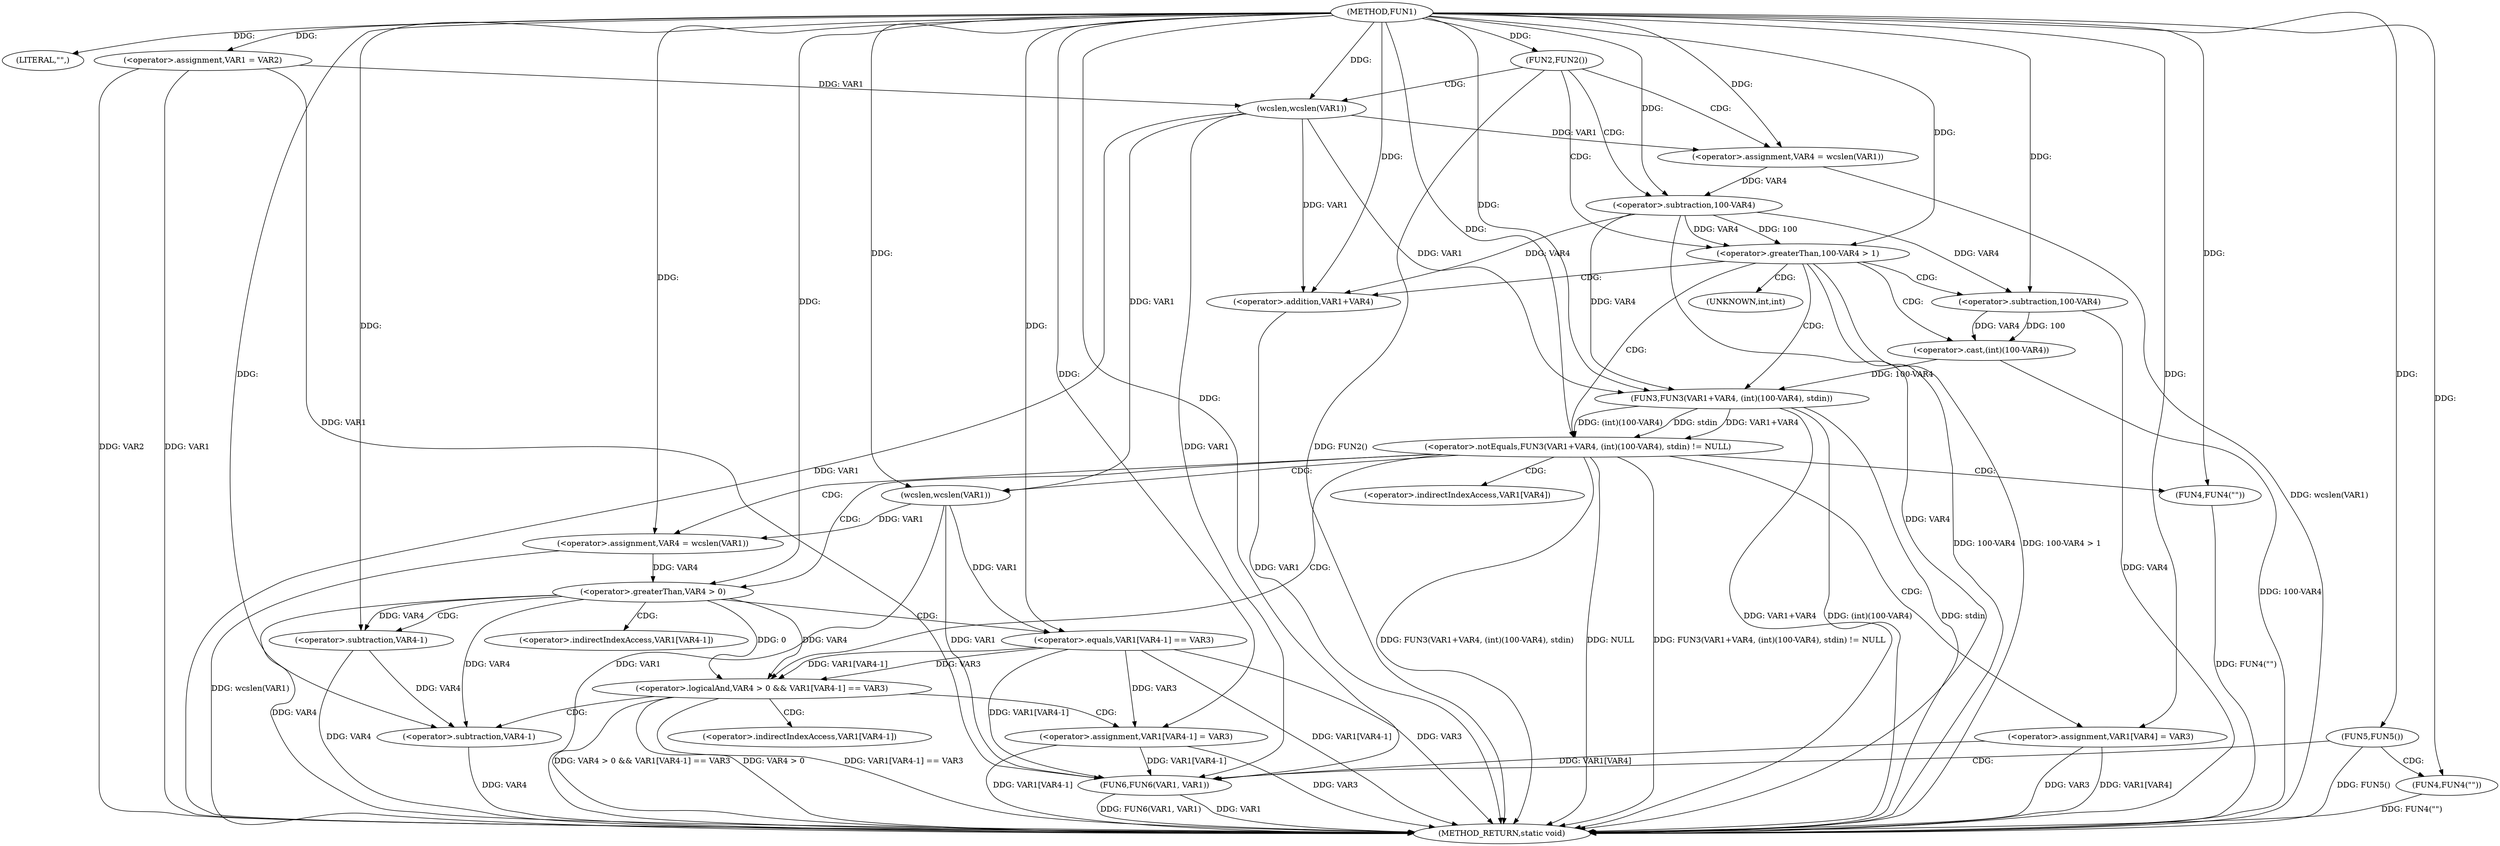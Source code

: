 digraph FUN1 {  
"1000100" [label = "(METHOD,FUN1)" ]
"1000180" [label = "(METHOD_RETURN,static void)" ]
"1000103" [label = "(LITERAL,\"\",)" ]
"1000104" [label = "(<operator>.assignment,VAR1 = VAR2)" ]
"1000108" [label = "(FUN2,FUN2())" ]
"1000112" [label = "(<operator>.assignment,VAR4 = wcslen(VAR1))" ]
"1000114" [label = "(wcslen,wcslen(VAR1))" ]
"1000117" [label = "(<operator>.greaterThan,100-VAR4 > 1)" ]
"1000118" [label = "(<operator>.subtraction,100-VAR4)" ]
"1000124" [label = "(<operator>.notEquals,FUN3(VAR1+VAR4, (int)(100-VAR4), stdin) != NULL)" ]
"1000125" [label = "(FUN3,FUN3(VAR1+VAR4, (int)(100-VAR4), stdin))" ]
"1000126" [label = "(<operator>.addition,VAR1+VAR4)" ]
"1000129" [label = "(<operator>.cast,(int)(100-VAR4))" ]
"1000131" [label = "(<operator>.subtraction,100-VAR4)" ]
"1000137" [label = "(<operator>.assignment,VAR4 = wcslen(VAR1))" ]
"1000139" [label = "(wcslen,wcslen(VAR1))" ]
"1000142" [label = "(<operator>.logicalAnd,VAR4 > 0 && VAR1[VAR4-1] == VAR3)" ]
"1000143" [label = "(<operator>.greaterThan,VAR4 > 0)" ]
"1000146" [label = "(<operator>.equals,VAR1[VAR4-1] == VAR3)" ]
"1000149" [label = "(<operator>.subtraction,VAR4-1)" ]
"1000154" [label = "(<operator>.assignment,VAR1[VAR4-1] = VAR3)" ]
"1000157" [label = "(<operator>.subtraction,VAR4-1)" ]
"1000163" [label = "(FUN4,FUN4(\"\"))" ]
"1000165" [label = "(<operator>.assignment,VAR1[VAR4] = VAR3)" ]
"1000171" [label = "(FUN5,FUN5())" ]
"1000173" [label = "(FUN4,FUN4(\"\"))" ]
"1000177" [label = "(FUN6,FUN6(VAR1, VAR1))" ]
"1000130" [label = "(UNKNOWN,int,int)" ]
"1000147" [label = "(<operator>.indirectIndexAccess,VAR1[VAR4-1])" ]
"1000155" [label = "(<operator>.indirectIndexAccess,VAR1[VAR4-1])" ]
"1000166" [label = "(<operator>.indirectIndexAccess,VAR1[VAR4])" ]
  "1000125" -> "1000180"  [ label = "DDG: VAR1+VAR4"] 
  "1000142" -> "1000180"  [ label = "DDG: VAR4 > 0 && VAR1[VAR4-1] == VAR3"] 
  "1000124" -> "1000180"  [ label = "DDG: FUN3(VAR1+VAR4, (int)(100-VAR4), stdin)"] 
  "1000108" -> "1000180"  [ label = "DDG: FUN2()"] 
  "1000165" -> "1000180"  [ label = "DDG: VAR3"] 
  "1000104" -> "1000180"  [ label = "DDG: VAR1"] 
  "1000137" -> "1000180"  [ label = "DDG: wcslen(VAR1)"] 
  "1000114" -> "1000180"  [ label = "DDG: VAR1"] 
  "1000126" -> "1000180"  [ label = "DDG: VAR1"] 
  "1000117" -> "1000180"  [ label = "DDG: 100-VAR4"] 
  "1000146" -> "1000180"  [ label = "DDG: VAR1[VAR4-1]"] 
  "1000177" -> "1000180"  [ label = "DDG: VAR1"] 
  "1000117" -> "1000180"  [ label = "DDG: 100-VAR4 > 1"] 
  "1000112" -> "1000180"  [ label = "DDG: wcslen(VAR1)"] 
  "1000154" -> "1000180"  [ label = "DDG: VAR3"] 
  "1000165" -> "1000180"  [ label = "DDG: VAR1[VAR4]"] 
  "1000139" -> "1000180"  [ label = "DDG: VAR1"] 
  "1000146" -> "1000180"  [ label = "DDG: VAR3"] 
  "1000125" -> "1000180"  [ label = "DDG: (int)(100-VAR4)"] 
  "1000154" -> "1000180"  [ label = "DDG: VAR1[VAR4-1]"] 
  "1000157" -> "1000180"  [ label = "DDG: VAR4"] 
  "1000143" -> "1000180"  [ label = "DDG: VAR4"] 
  "1000125" -> "1000180"  [ label = "DDG: stdin"] 
  "1000131" -> "1000180"  [ label = "DDG: VAR4"] 
  "1000124" -> "1000180"  [ label = "DDG: NULL"] 
  "1000118" -> "1000180"  [ label = "DDG: VAR4"] 
  "1000173" -> "1000180"  [ label = "DDG: FUN4(\"\")"] 
  "1000142" -> "1000180"  [ label = "DDG: VAR4 > 0"] 
  "1000171" -> "1000180"  [ label = "DDG: FUN5()"] 
  "1000177" -> "1000180"  [ label = "DDG: FUN6(VAR1, VAR1)"] 
  "1000149" -> "1000180"  [ label = "DDG: VAR4"] 
  "1000163" -> "1000180"  [ label = "DDG: FUN4(\"\")"] 
  "1000142" -> "1000180"  [ label = "DDG: VAR1[VAR4-1] == VAR3"] 
  "1000104" -> "1000180"  [ label = "DDG: VAR2"] 
  "1000129" -> "1000180"  [ label = "DDG: 100-VAR4"] 
  "1000124" -> "1000180"  [ label = "DDG: FUN3(VAR1+VAR4, (int)(100-VAR4), stdin) != NULL"] 
  "1000100" -> "1000103"  [ label = "DDG: "] 
  "1000100" -> "1000104"  [ label = "DDG: "] 
  "1000100" -> "1000108"  [ label = "DDG: "] 
  "1000114" -> "1000112"  [ label = "DDG: VAR1"] 
  "1000100" -> "1000112"  [ label = "DDG: "] 
  "1000104" -> "1000114"  [ label = "DDG: VAR1"] 
  "1000100" -> "1000114"  [ label = "DDG: "] 
  "1000118" -> "1000117"  [ label = "DDG: 100"] 
  "1000118" -> "1000117"  [ label = "DDG: VAR4"] 
  "1000100" -> "1000118"  [ label = "DDG: "] 
  "1000112" -> "1000118"  [ label = "DDG: VAR4"] 
  "1000100" -> "1000117"  [ label = "DDG: "] 
  "1000125" -> "1000124"  [ label = "DDG: VAR1+VAR4"] 
  "1000125" -> "1000124"  [ label = "DDG: (int)(100-VAR4)"] 
  "1000125" -> "1000124"  [ label = "DDG: stdin"] 
  "1000114" -> "1000125"  [ label = "DDG: VAR1"] 
  "1000100" -> "1000125"  [ label = "DDG: "] 
  "1000118" -> "1000125"  [ label = "DDG: VAR4"] 
  "1000114" -> "1000126"  [ label = "DDG: VAR1"] 
  "1000100" -> "1000126"  [ label = "DDG: "] 
  "1000118" -> "1000126"  [ label = "DDG: VAR4"] 
  "1000129" -> "1000125"  [ label = "DDG: 100-VAR4"] 
  "1000131" -> "1000129"  [ label = "DDG: 100"] 
  "1000131" -> "1000129"  [ label = "DDG: VAR4"] 
  "1000100" -> "1000131"  [ label = "DDG: "] 
  "1000118" -> "1000131"  [ label = "DDG: VAR4"] 
  "1000100" -> "1000124"  [ label = "DDG: "] 
  "1000139" -> "1000137"  [ label = "DDG: VAR1"] 
  "1000100" -> "1000137"  [ label = "DDG: "] 
  "1000100" -> "1000139"  [ label = "DDG: "] 
  "1000114" -> "1000139"  [ label = "DDG: VAR1"] 
  "1000143" -> "1000142"  [ label = "DDG: VAR4"] 
  "1000143" -> "1000142"  [ label = "DDG: 0"] 
  "1000137" -> "1000143"  [ label = "DDG: VAR4"] 
  "1000100" -> "1000143"  [ label = "DDG: "] 
  "1000146" -> "1000142"  [ label = "DDG: VAR1[VAR4-1]"] 
  "1000146" -> "1000142"  [ label = "DDG: VAR3"] 
  "1000139" -> "1000146"  [ label = "DDG: VAR1"] 
  "1000143" -> "1000149"  [ label = "DDG: VAR4"] 
  "1000100" -> "1000149"  [ label = "DDG: "] 
  "1000100" -> "1000146"  [ label = "DDG: "] 
  "1000146" -> "1000154"  [ label = "DDG: VAR3"] 
  "1000100" -> "1000154"  [ label = "DDG: "] 
  "1000143" -> "1000157"  [ label = "DDG: VAR4"] 
  "1000149" -> "1000157"  [ label = "DDG: VAR4"] 
  "1000100" -> "1000157"  [ label = "DDG: "] 
  "1000100" -> "1000163"  [ label = "DDG: "] 
  "1000100" -> "1000165"  [ label = "DDG: "] 
  "1000100" -> "1000171"  [ label = "DDG: "] 
  "1000100" -> "1000173"  [ label = "DDG: "] 
  "1000104" -> "1000177"  [ label = "DDG: VAR1"] 
  "1000154" -> "1000177"  [ label = "DDG: VAR1[VAR4-1]"] 
  "1000114" -> "1000177"  [ label = "DDG: VAR1"] 
  "1000146" -> "1000177"  [ label = "DDG: VAR1[VAR4-1]"] 
  "1000165" -> "1000177"  [ label = "DDG: VAR1[VAR4]"] 
  "1000139" -> "1000177"  [ label = "DDG: VAR1"] 
  "1000100" -> "1000177"  [ label = "DDG: "] 
  "1000108" -> "1000117"  [ label = "CDG: "] 
  "1000108" -> "1000114"  [ label = "CDG: "] 
  "1000108" -> "1000118"  [ label = "CDG: "] 
  "1000108" -> "1000112"  [ label = "CDG: "] 
  "1000117" -> "1000125"  [ label = "CDG: "] 
  "1000117" -> "1000131"  [ label = "CDG: "] 
  "1000117" -> "1000126"  [ label = "CDG: "] 
  "1000117" -> "1000129"  [ label = "CDG: "] 
  "1000117" -> "1000124"  [ label = "CDG: "] 
  "1000117" -> "1000130"  [ label = "CDG: "] 
  "1000124" -> "1000142"  [ label = "CDG: "] 
  "1000124" -> "1000166"  [ label = "CDG: "] 
  "1000124" -> "1000139"  [ label = "CDG: "] 
  "1000124" -> "1000165"  [ label = "CDG: "] 
  "1000124" -> "1000163"  [ label = "CDG: "] 
  "1000124" -> "1000143"  [ label = "CDG: "] 
  "1000124" -> "1000137"  [ label = "CDG: "] 
  "1000142" -> "1000157"  [ label = "CDG: "] 
  "1000142" -> "1000155"  [ label = "CDG: "] 
  "1000142" -> "1000154"  [ label = "CDG: "] 
  "1000143" -> "1000149"  [ label = "CDG: "] 
  "1000143" -> "1000147"  [ label = "CDG: "] 
  "1000143" -> "1000146"  [ label = "CDG: "] 
  "1000171" -> "1000173"  [ label = "CDG: "] 
  "1000171" -> "1000177"  [ label = "CDG: "] 
}
